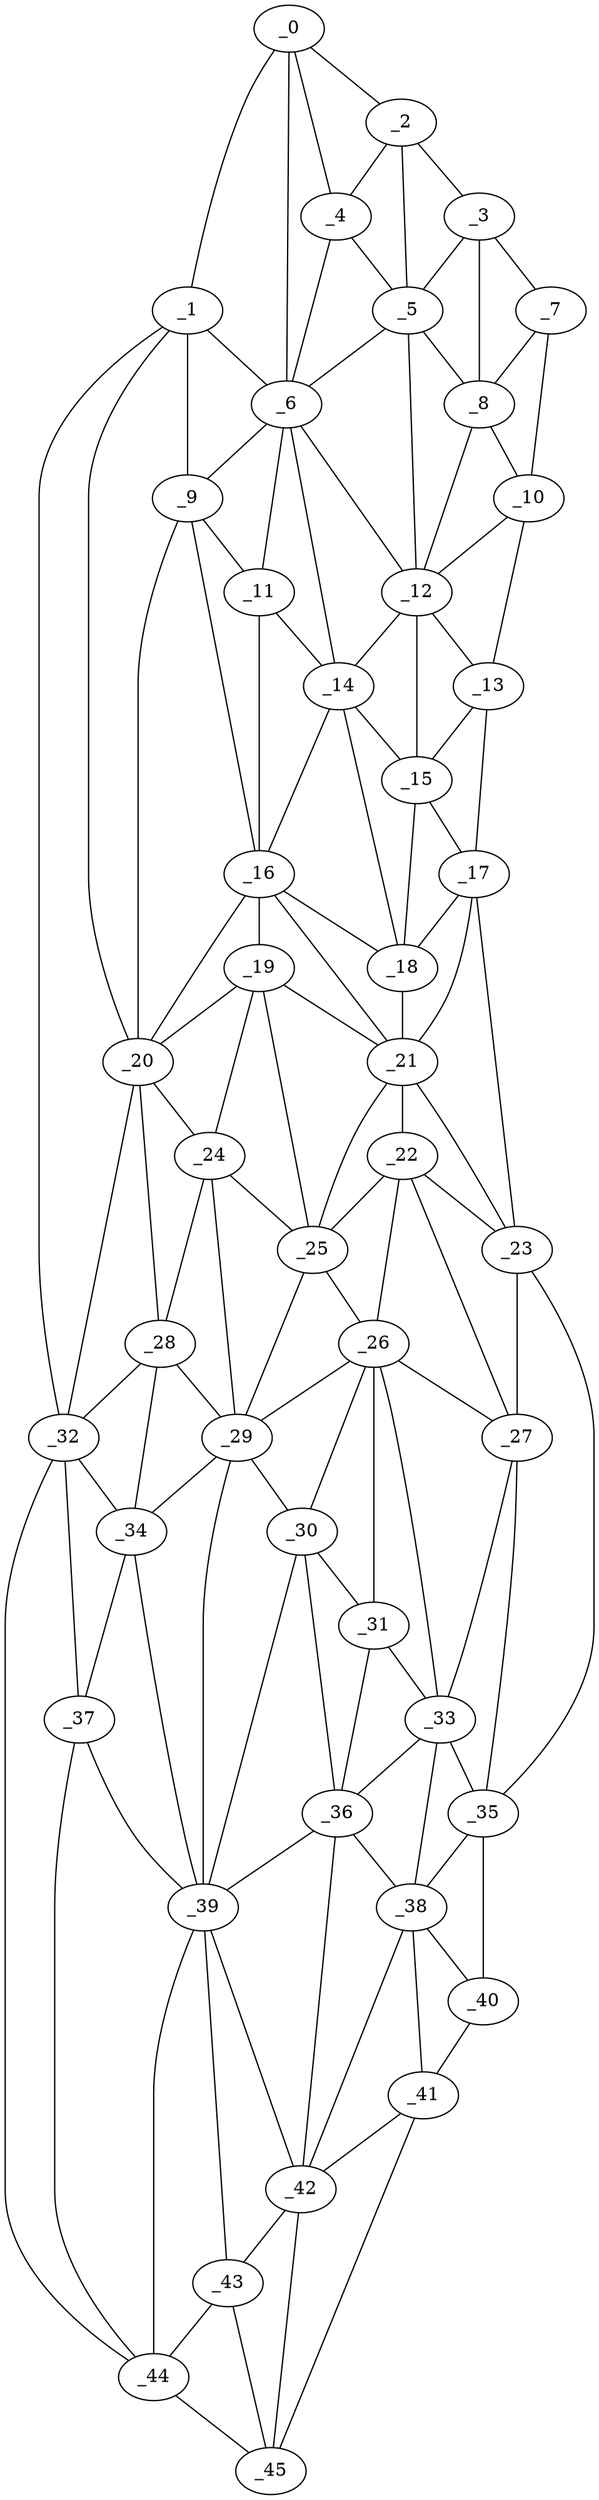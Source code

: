 graph "obj37__195.gxl" {
	_0	 [x=4,
		y=76];
	_1	 [x=7,
		y=85];
	_0 -- _1	 [valence=1];
	_2	 [x=8,
		y=55];
	_0 -- _2	 [valence=1];
	_4	 [x=12,
		y=67];
	_0 -- _4	 [valence=2];
	_6	 [x=16,
		y=68];
	_0 -- _6	 [valence=1];
	_1 -- _6	 [valence=2];
	_9	 [x=25,
		y=84];
	_1 -- _9	 [valence=2];
	_20	 [x=54,
		y=87];
	_1 -- _20	 [valence=2];
	_32	 [x=90,
		y=89];
	_1 -- _32	 [valence=1];
	_3	 [x=11,
		y=48];
	_2 -- _3	 [valence=1];
	_2 -- _4	 [valence=2];
	_5	 [x=15,
		y=53];
	_2 -- _5	 [valence=1];
	_3 -- _5	 [valence=1];
	_7	 [x=19,
		y=39];
	_3 -- _7	 [valence=1];
	_8	 [x=20,
		y=45];
	_3 -- _8	 [valence=2];
	_4 -- _5	 [valence=2];
	_4 -- _6	 [valence=2];
	_5 -- _6	 [valence=1];
	_5 -- _8	 [valence=2];
	_12	 [x=29,
		y=53];
	_5 -- _12	 [valence=1];
	_6 -- _9	 [valence=2];
	_11	 [x=28,
		y=77];
	_6 -- _11	 [valence=1];
	_6 -- _12	 [valence=1];
	_14	 [x=31,
		y=71];
	_6 -- _14	 [valence=2];
	_7 -- _8	 [valence=1];
	_10	 [x=26,
		y=33];
	_7 -- _10	 [valence=1];
	_8 -- _10	 [valence=2];
	_8 -- _12	 [valence=2];
	_9 -- _11	 [valence=1];
	_16	 [x=40,
		y=74];
	_9 -- _16	 [valence=2];
	_9 -- _20	 [valence=2];
	_10 -- _12	 [valence=1];
	_13	 [x=31,
		y=30];
	_10 -- _13	 [valence=1];
	_11 -- _14	 [valence=2];
	_11 -- _16	 [valence=2];
	_12 -- _13	 [valence=1];
	_12 -- _14	 [valence=1];
	_15	 [x=36,
		y=56];
	_12 -- _15	 [valence=2];
	_13 -- _15	 [valence=1];
	_17	 [x=42,
		y=28];
	_13 -- _17	 [valence=1];
	_14 -- _15	 [valence=2];
	_14 -- _16	 [valence=1];
	_18	 [x=42,
		y=57];
	_14 -- _18	 [valence=2];
	_15 -- _17	 [valence=2];
	_15 -- _18	 [valence=2];
	_16 -- _18	 [valence=2];
	_19	 [x=54,
		y=76];
	_16 -- _19	 [valence=1];
	_16 -- _20	 [valence=1];
	_21	 [x=55,
		y=59];
	_16 -- _21	 [valence=2];
	_17 -- _18	 [valence=2];
	_17 -- _21	 [valence=2];
	_23	 [x=63,
		y=28];
	_17 -- _23	 [valence=1];
	_18 -- _21	 [valence=1];
	_19 -- _20	 [valence=2];
	_19 -- _21	 [valence=2];
	_24	 [x=63,
		y=79];
	_19 -- _24	 [valence=2];
	_25	 [x=66,
		y=62];
	_19 -- _25	 [valence=2];
	_20 -- _24	 [valence=2];
	_28	 [x=82,
		y=86];
	_20 -- _28	 [valence=1];
	_20 -- _32	 [valence=1];
	_22	 [x=62,
		y=57];
	_21 -- _22	 [valence=2];
	_21 -- _23	 [valence=2];
	_21 -- _25	 [valence=2];
	_22 -- _23	 [valence=1];
	_22 -- _25	 [valence=2];
	_26	 [x=77,
		y=55];
	_22 -- _26	 [valence=2];
	_27	 [x=80,
		y=38];
	_22 -- _27	 [valence=2];
	_23 -- _27	 [valence=2];
	_35	 [x=96,
		y=39];
	_23 -- _35	 [valence=1];
	_24 -- _25	 [valence=2];
	_24 -- _28	 [valence=2];
	_29	 [x=86,
		y=78];
	_24 -- _29	 [valence=1];
	_25 -- _26	 [valence=2];
	_25 -- _29	 [valence=2];
	_26 -- _27	 [valence=1];
	_26 -- _29	 [valence=2];
	_30	 [x=88,
		y=60];
	_26 -- _30	 [valence=2];
	_31	 [x=89,
		y=55];
	_26 -- _31	 [valence=2];
	_33	 [x=91,
		y=49];
	_26 -- _33	 [valence=2];
	_27 -- _33	 [valence=2];
	_27 -- _35	 [valence=2];
	_28 -- _29	 [valence=2];
	_28 -- _32	 [valence=2];
	_34	 [x=91,
		y=82];
	_28 -- _34	 [valence=2];
	_29 -- _30	 [valence=2];
	_29 -- _34	 [valence=2];
	_39	 [x=102,
		y=80];
	_29 -- _39	 [valence=2];
	_30 -- _31	 [valence=2];
	_36	 [x=99,
		y=55];
	_30 -- _36	 [valence=2];
	_30 -- _39	 [valence=1];
	_31 -- _33	 [valence=2];
	_31 -- _36	 [valence=2];
	_32 -- _34	 [valence=2];
	_37	 [x=99,
		y=84];
	_32 -- _37	 [valence=2];
	_44	 [x=113,
		y=88];
	_32 -- _44	 [valence=1];
	_33 -- _35	 [valence=2];
	_33 -- _36	 [valence=2];
	_38	 [x=102,
		y=50];
	_33 -- _38	 [valence=2];
	_34 -- _37	 [valence=1];
	_34 -- _39	 [valence=2];
	_35 -- _38	 [valence=2];
	_40	 [x=107,
		y=44];
	_35 -- _40	 [valence=1];
	_36 -- _38	 [valence=2];
	_36 -- _39	 [valence=2];
	_42	 [x=112,
		y=66];
	_36 -- _42	 [valence=2];
	_37 -- _39	 [valence=2];
	_37 -- _44	 [valence=1];
	_38 -- _40	 [valence=2];
	_41	 [x=112,
		y=48];
	_38 -- _41	 [valence=2];
	_38 -- _42	 [valence=2];
	_39 -- _42	 [valence=2];
	_43	 [x=113,
		y=72];
	_39 -- _43	 [valence=2];
	_39 -- _44	 [valence=1];
	_40 -- _41	 [valence=1];
	_41 -- _42	 [valence=1];
	_45	 [x=125,
		y=65];
	_41 -- _45	 [valence=1];
	_42 -- _43	 [valence=1];
	_42 -- _45	 [valence=2];
	_43 -- _44	 [valence=2];
	_43 -- _45	 [valence=1];
	_44 -- _45	 [valence=1];
}
